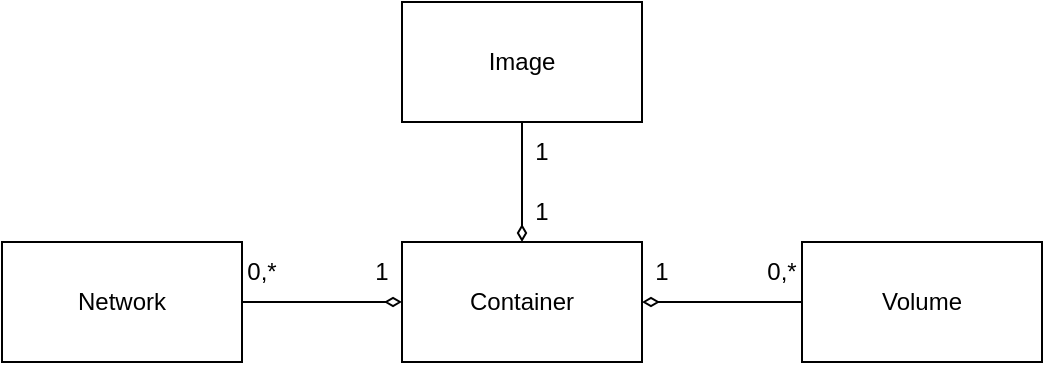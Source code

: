 <mxfile version="17.4.6" type="device"><diagram id="yfJoiDUoFdufqNYoHru7" name="Page-1"><mxGraphModel dx="687" dy="385" grid="1" gridSize="10" guides="1" tooltips="1" connect="1" arrows="1" fold="1" page="1" pageScale="1" pageWidth="1169" pageHeight="827" math="0" shadow="0"><root><mxCell id="0"/><mxCell id="1" parent="0"/><mxCell id="xM1jXOoTnaDuXQ0urEs3-5" style="edgeStyle=orthogonalEdgeStyle;rounded=0;orthogonalLoop=1;jettySize=auto;html=1;exitX=0.5;exitY=1;exitDx=0;exitDy=0;entryX=0.5;entryY=0;entryDx=0;entryDy=0;endArrow=diamondThin;endFill=0;" edge="1" parent="1" source="xM1jXOoTnaDuXQ0urEs3-1" target="xM1jXOoTnaDuXQ0urEs3-2"><mxGeometry relative="1" as="geometry"/></mxCell><mxCell id="xM1jXOoTnaDuXQ0urEs3-1" value="Image" style="rounded=0;whiteSpace=wrap;html=1;" vertex="1" parent="1"><mxGeometry x="520" y="120" width="120" height="60" as="geometry"/></mxCell><mxCell id="xM1jXOoTnaDuXQ0urEs3-2" value="Container" style="rounded=0;whiteSpace=wrap;html=1;" vertex="1" parent="1"><mxGeometry x="520" y="240" width="120" height="60" as="geometry"/></mxCell><mxCell id="xM1jXOoTnaDuXQ0urEs3-7" style="edgeStyle=orthogonalEdgeStyle;rounded=0;orthogonalLoop=1;jettySize=auto;html=1;exitX=1;exitY=0.5;exitDx=0;exitDy=0;entryX=0;entryY=0.5;entryDx=0;entryDy=0;endArrow=diamondThin;endFill=0;" edge="1" parent="1" source="xM1jXOoTnaDuXQ0urEs3-3" target="xM1jXOoTnaDuXQ0urEs3-2"><mxGeometry relative="1" as="geometry"/></mxCell><mxCell id="xM1jXOoTnaDuXQ0urEs3-3" value="Network" style="rounded=0;whiteSpace=wrap;html=1;" vertex="1" parent="1"><mxGeometry x="320" y="240" width="120" height="60" as="geometry"/></mxCell><mxCell id="xM1jXOoTnaDuXQ0urEs3-6" style="edgeStyle=orthogonalEdgeStyle;rounded=0;orthogonalLoop=1;jettySize=auto;html=1;exitX=0;exitY=0.5;exitDx=0;exitDy=0;entryX=1;entryY=0.5;entryDx=0;entryDy=0;endArrow=diamondThin;endFill=0;" edge="1" parent="1" source="xM1jXOoTnaDuXQ0urEs3-4" target="xM1jXOoTnaDuXQ0urEs3-2"><mxGeometry relative="1" as="geometry"/></mxCell><mxCell id="xM1jXOoTnaDuXQ0urEs3-4" value="Volume" style="rounded=0;whiteSpace=wrap;html=1;" vertex="1" parent="1"><mxGeometry x="720" y="240" width="120" height="60" as="geometry"/></mxCell><mxCell id="xM1jXOoTnaDuXQ0urEs3-8" value="1" style="text;html=1;strokeColor=none;fillColor=none;align=center;verticalAlign=middle;whiteSpace=wrap;rounded=0;" vertex="1" parent="1"><mxGeometry x="560" y="210" width="60" height="30" as="geometry"/></mxCell><mxCell id="xM1jXOoTnaDuXQ0urEs3-9" value="1" style="text;html=1;strokeColor=none;fillColor=none;align=center;verticalAlign=middle;whiteSpace=wrap;rounded=0;" vertex="1" parent="1"><mxGeometry x="560" y="180" width="60" height="30" as="geometry"/></mxCell><mxCell id="xM1jXOoTnaDuXQ0urEs3-10" value="1" style="text;html=1;strokeColor=none;fillColor=none;align=center;verticalAlign=middle;whiteSpace=wrap;rounded=0;" vertex="1" parent="1"><mxGeometry x="480" y="240" width="60" height="30" as="geometry"/></mxCell><mxCell id="xM1jXOoTnaDuXQ0urEs3-11" value="1" style="text;html=1;strokeColor=none;fillColor=none;align=center;verticalAlign=middle;whiteSpace=wrap;rounded=0;" vertex="1" parent="1"><mxGeometry x="620" y="240" width="60" height="30" as="geometry"/></mxCell><mxCell id="xM1jXOoTnaDuXQ0urEs3-12" value="0,*" style="text;html=1;strokeColor=none;fillColor=none;align=center;verticalAlign=middle;whiteSpace=wrap;rounded=0;" vertex="1" parent="1"><mxGeometry x="420" y="240" width="60" height="30" as="geometry"/></mxCell><mxCell id="xM1jXOoTnaDuXQ0urEs3-13" value="0,*" style="text;html=1;strokeColor=none;fillColor=none;align=center;verticalAlign=middle;whiteSpace=wrap;rounded=0;" vertex="1" parent="1"><mxGeometry x="680" y="240" width="60" height="30" as="geometry"/></mxCell></root></mxGraphModel></diagram></mxfile>